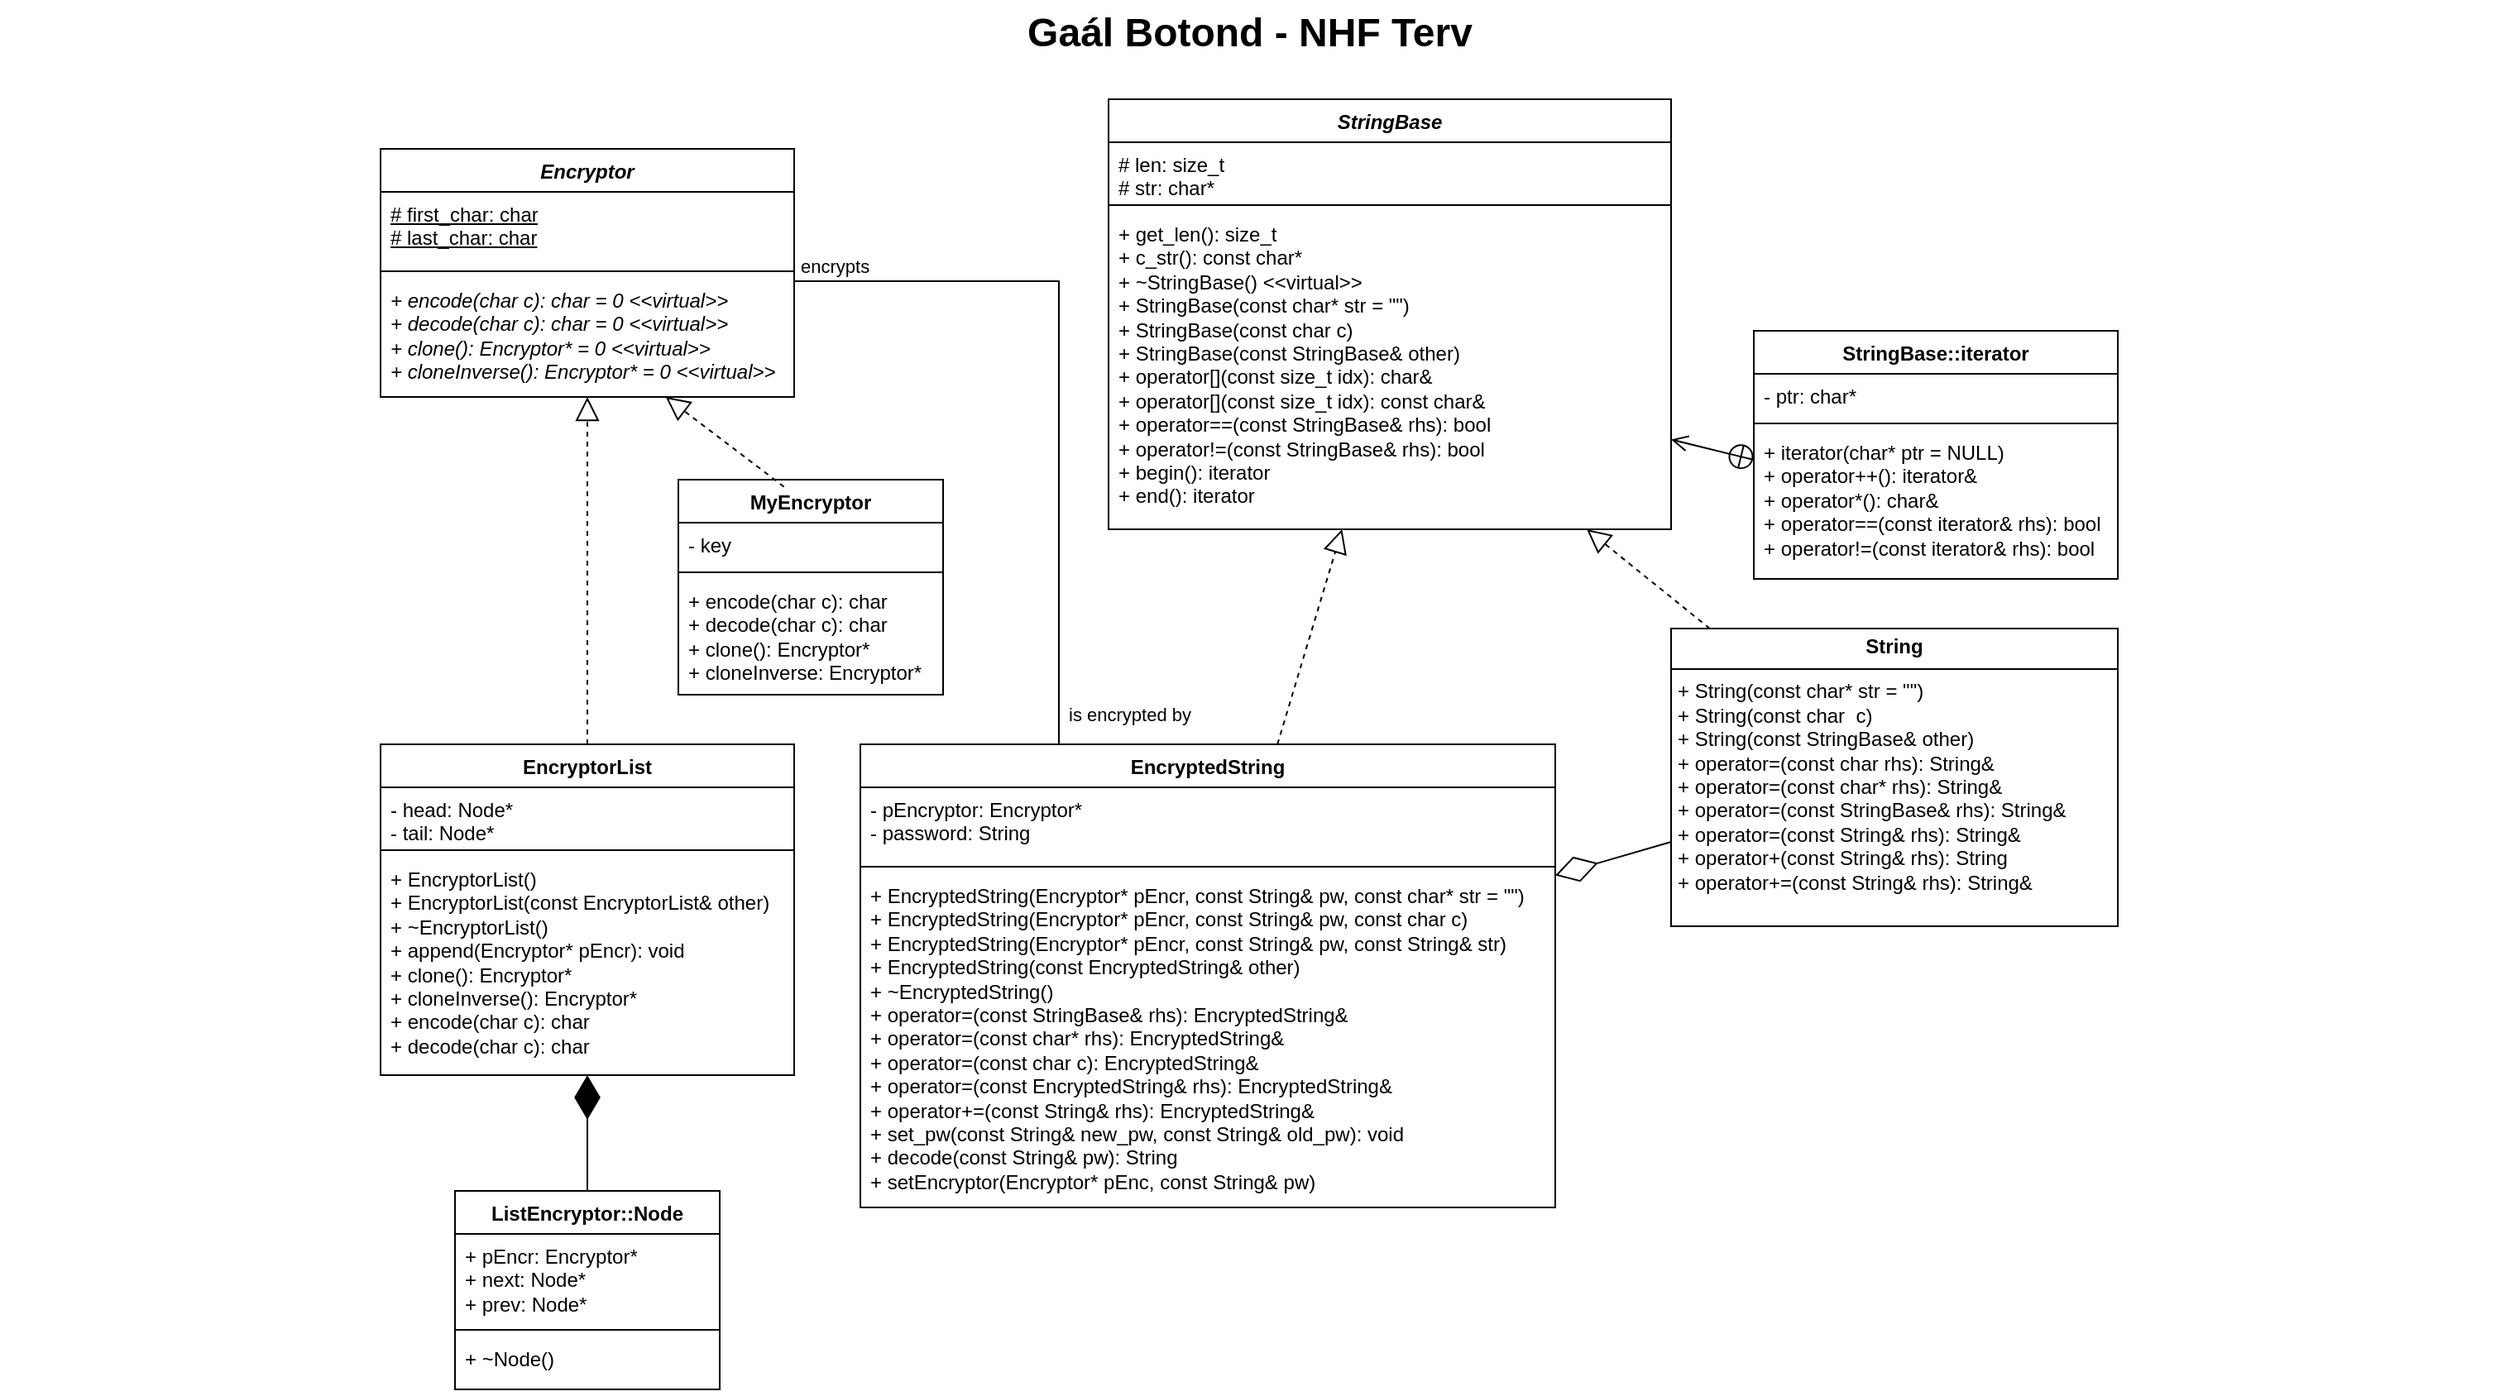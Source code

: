 <mxfile version="24.2.2" type="device">
  <diagram name="Page-1" id="929967ad-93f9-6ef4-fab6-5d389245f69c">
    <mxGraphModel dx="2049" dy="1103" grid="1" gridSize="10" guides="1" tooltips="1" connect="1" arrows="1" fold="1" page="1" pageScale="1.5" pageWidth="1169" pageHeight="826" background="none" math="0" shadow="0">
      <root>
        <mxCell id="0" style=";html=1;" />
        <mxCell id="1" style=";html=1;" parent="0" />
        <mxCell id="1672d66443f91eb5-23" value="Gaál Botond - NHF Terv" style="text;strokeColor=none;fillColor=none;html=1;fontSize=24;fontStyle=1;verticalAlign=middle;align=center;" parent="1" vertex="1">
          <mxGeometry x="122" y="130" width="1510" height="40" as="geometry" />
        </mxCell>
        <mxCell id="ww80NGI2TLnyyEXgtIBK-16" value="&lt;i&gt;StringBase&lt;/i&gt;" style="swimlane;fontStyle=1;align=center;verticalAlign=top;childLayout=stackLayout;horizontal=1;startSize=26;horizontalStack=0;resizeParent=1;resizeParentMax=0;resizeLast=0;collapsible=1;marginBottom=0;whiteSpace=wrap;html=1;" parent="1" vertex="1">
          <mxGeometry x="792" y="190" width="340" height="260" as="geometry">
            <mxRectangle x="540" y="720" width="100" height="30" as="alternateBounds" />
          </mxGeometry>
        </mxCell>
        <mxCell id="ww80NGI2TLnyyEXgtIBK-17" value="# len: size_t&lt;div&gt;# str: char*&lt;/div&gt;" style="text;strokeColor=none;fillColor=none;align=left;verticalAlign=top;spacingLeft=4;spacingRight=4;overflow=hidden;rotatable=0;points=[[0,0.5],[1,0.5]];portConstraint=eastwest;whiteSpace=wrap;html=1;" parent="ww80NGI2TLnyyEXgtIBK-16" vertex="1">
          <mxGeometry y="26" width="340" height="34" as="geometry" />
        </mxCell>
        <mxCell id="ww80NGI2TLnyyEXgtIBK-18" value="" style="line;strokeWidth=1;fillColor=none;align=left;verticalAlign=middle;spacingTop=-1;spacingLeft=3;spacingRight=3;rotatable=0;labelPosition=right;points=[];portConstraint=eastwest;strokeColor=inherit;" parent="ww80NGI2TLnyyEXgtIBK-16" vertex="1">
          <mxGeometry y="60" width="340" height="8" as="geometry" />
        </mxCell>
        <mxCell id="ww80NGI2TLnyyEXgtIBK-19" value="+ get_len(): size_t&amp;nbsp;&lt;div&gt;+ c_str(): const char*&amp;nbsp;&lt;/div&gt;&lt;div&gt;+ ~StringBase() &amp;lt;&amp;lt;virtual&amp;gt;&amp;gt;&lt;/div&gt;&lt;div&gt;+ StringBase(const char* str = &quot;&quot;)&lt;/div&gt;&lt;div&gt;+ StringBase(const char c)&lt;/div&gt;&lt;div&gt;+ StringBase(const StringBase&amp;amp; other)&lt;/div&gt;&lt;div&gt;+ operator[](const size_t idx): char&amp;amp;&lt;/div&gt;&lt;div&gt;+ operator[](const size_t idx): const char&amp;amp;&amp;nbsp;&lt;/div&gt;&lt;div&gt;&lt;span style=&quot;background-color: initial;&quot;&gt;+ operator==(const StringBase&amp;amp; rhs): bool&amp;nbsp;&lt;/span&gt;&lt;/div&gt;&lt;div&gt;&lt;div&gt;+ operator!=(const StringBase&amp;amp; rhs): bool&amp;nbsp;&lt;/div&gt;&lt;/div&gt;&lt;div&gt;+ begin(): iterator&lt;/div&gt;&lt;div&gt;&lt;span style=&quot;background-color: initial;&quot;&gt;+ end(): iterator&lt;/span&gt;&lt;/div&gt;&lt;div&gt;&lt;br&gt;&lt;/div&gt;" style="text;strokeColor=none;fillColor=none;align=left;verticalAlign=top;spacingLeft=4;spacingRight=4;overflow=hidden;rotatable=0;points=[[0,0.5],[1,0.5]];portConstraint=eastwest;whiteSpace=wrap;html=1;" parent="ww80NGI2TLnyyEXgtIBK-16" vertex="1">
          <mxGeometry y="68" width="340" height="192" as="geometry" />
        </mxCell>
        <mxCell id="ww80NGI2TLnyyEXgtIBK-21" value="StringBase::iterator" style="swimlane;fontStyle=1;align=center;verticalAlign=top;childLayout=stackLayout;horizontal=1;startSize=26;horizontalStack=0;resizeParent=1;resizeParentMax=0;resizeLast=0;collapsible=1;marginBottom=0;whiteSpace=wrap;html=1;" parent="1" vertex="1">
          <mxGeometry x="1182" y="330" width="220" height="150" as="geometry" />
        </mxCell>
        <mxCell id="ww80NGI2TLnyyEXgtIBK-22" value="- ptr: char*" style="text;strokeColor=none;fillColor=none;align=left;verticalAlign=top;spacingLeft=4;spacingRight=4;overflow=hidden;rotatable=0;points=[[0,0.5],[1,0.5]];portConstraint=eastwest;whiteSpace=wrap;html=1;" parent="ww80NGI2TLnyyEXgtIBK-21" vertex="1">
          <mxGeometry y="26" width="220" height="26" as="geometry" />
        </mxCell>
        <mxCell id="ww80NGI2TLnyyEXgtIBK-23" value="" style="line;strokeWidth=1;fillColor=none;align=left;verticalAlign=middle;spacingTop=-1;spacingLeft=3;spacingRight=3;rotatable=0;labelPosition=right;points=[];portConstraint=eastwest;strokeColor=inherit;" parent="ww80NGI2TLnyyEXgtIBK-21" vertex="1">
          <mxGeometry y="52" width="220" height="8" as="geometry" />
        </mxCell>
        <mxCell id="ww80NGI2TLnyyEXgtIBK-24" value="+ iterator(char* ptr = NULL)&lt;div&gt;+ operator++(): iterator&amp;amp;&lt;/div&gt;&lt;div&gt;&lt;span style=&quot;background-color: initial;&quot;&gt;+ operator*(): char&amp;amp;&amp;nbsp;&lt;/span&gt;&lt;/div&gt;&lt;div&gt;+ operator==(const iterator&amp;amp; rhs): bool&amp;nbsp;&lt;/div&gt;&lt;div&gt;+ operator!=(const iterator&amp;amp; rhs): bool&amp;nbsp;&lt;/div&gt;" style="text;strokeColor=none;fillColor=none;align=left;verticalAlign=top;spacingLeft=4;spacingRight=4;overflow=hidden;rotatable=0;points=[[0,0.5],[1,0.5]];portConstraint=eastwest;whiteSpace=wrap;html=1;" parent="ww80NGI2TLnyyEXgtIBK-21" vertex="1">
          <mxGeometry y="60" width="220" height="90" as="geometry" />
        </mxCell>
        <mxCell id="ww80NGI2TLnyyEXgtIBK-32" value="&lt;p style=&quot;margin:0px;margin-top:4px;text-align:center;&quot;&gt;&lt;b&gt;String&lt;/b&gt;&lt;/p&gt;&lt;hr size=&quot;1&quot; style=&quot;border-style:solid;&quot;&gt;&lt;p style=&quot;margin:0px;margin-left:4px;&quot;&gt;&lt;/p&gt;&lt;p style=&quot;margin:0px;margin-left:4px;&quot;&gt;+ String(const char* str = &quot;&quot;)&lt;/p&gt;&lt;p style=&quot;margin:0px;margin-left:4px;&quot;&gt;+ String(const char&amp;nbsp; c)&lt;/p&gt;&lt;p style=&quot;margin:0px;margin-left:4px;&quot;&gt;+ String(const StringBase&amp;amp; other)&lt;/p&gt;&lt;p style=&quot;margin:0px;margin-left:4px;&quot;&gt;&lt;span style=&quot;background-color: initial;&quot;&gt;+ operator=(const char rhs): String&amp;amp;&lt;/span&gt;&lt;br&gt;&lt;/p&gt;&lt;p style=&quot;margin:0px;margin-left:4px;&quot;&gt;+ operator=(const char* rhs): String&amp;amp;&lt;br&gt;&lt;/p&gt;&lt;p style=&quot;margin:0px;margin-left:4px;&quot;&gt;+ operator=(const StringBase&amp;amp; rhs): String&amp;amp;&lt;br&gt;&lt;/p&gt;&lt;p style=&quot;margin:0px;margin-left:4px;&quot;&gt;+ operator=(const String&amp;amp; rhs): String&amp;amp;&lt;/p&gt;&lt;p style=&quot;margin:0px;margin-left:4px;&quot;&gt;+ operator+(const String&amp;amp; rhs): String&amp;nbsp;&lt;/p&gt;&lt;p style=&quot;margin:0px;margin-left:4px;&quot;&gt;+ operator+=(const String&amp;amp; rhs): String&amp;amp;&lt;/p&gt;" style="verticalAlign=top;align=left;overflow=fill;html=1;whiteSpace=wrap;" parent="1" vertex="1">
          <mxGeometry x="1132" y="510" width="270" height="180" as="geometry" />
        </mxCell>
        <mxCell id="ww80NGI2TLnyyEXgtIBK-33" value="" style="endArrow=block;dashed=1;endFill=0;endSize=12;html=1;rounded=0;" parent="1" source="ww80NGI2TLnyyEXgtIBK-32" target="ww80NGI2TLnyyEXgtIBK-19" edge="1">
          <mxGeometry width="160" relative="1" as="geometry">
            <mxPoint x="792" y="940" as="sourcePoint" />
            <mxPoint x="952" y="940" as="targetPoint" />
          </mxGeometry>
        </mxCell>
        <mxCell id="ww80NGI2TLnyyEXgtIBK-25" value="" style="endArrow=open;startArrow=circlePlus;endFill=0;startFill=0;endSize=8;html=1;rounded=0;" parent="1" source="ww80NGI2TLnyyEXgtIBK-24" target="ww80NGI2TLnyyEXgtIBK-19" edge="1">
          <mxGeometry width="160" relative="1" as="geometry">
            <mxPoint x="1252" y="572" as="sourcePoint" />
            <mxPoint x="1172" y="670" as="targetPoint" />
          </mxGeometry>
        </mxCell>
        <mxCell id="ww80NGI2TLnyyEXgtIBK-35" value="EncryptedString" style="swimlane;fontStyle=1;align=center;verticalAlign=top;childLayout=stackLayout;horizontal=1;startSize=26;horizontalStack=0;resizeParent=1;resizeParentMax=0;resizeLast=0;collapsible=1;marginBottom=0;whiteSpace=wrap;html=1;" parent="1" vertex="1">
          <mxGeometry x="642" y="580" width="420" height="280" as="geometry" />
        </mxCell>
        <mxCell id="ww80NGI2TLnyyEXgtIBK-36" value="- pEncryptor: Encryptor*&lt;div&gt;- password: String&lt;/div&gt;" style="text;strokeColor=none;fillColor=none;align=left;verticalAlign=top;spacingLeft=4;spacingRight=4;overflow=hidden;rotatable=0;points=[[0,0.5],[1,0.5]];portConstraint=eastwest;whiteSpace=wrap;html=1;" parent="ww80NGI2TLnyyEXgtIBK-35" vertex="1">
          <mxGeometry y="26" width="420" height="44" as="geometry" />
        </mxCell>
        <mxCell id="ww80NGI2TLnyyEXgtIBK-37" value="" style="line;strokeWidth=1;fillColor=none;align=left;verticalAlign=middle;spacingTop=-1;spacingLeft=3;spacingRight=3;rotatable=0;labelPosition=right;points=[];portConstraint=eastwest;strokeColor=inherit;" parent="ww80NGI2TLnyyEXgtIBK-35" vertex="1">
          <mxGeometry y="70" width="420" height="8" as="geometry" />
        </mxCell>
        <mxCell id="ww80NGI2TLnyyEXgtIBK-38" value="&lt;div&gt;&lt;span style=&quot;background-color: initial;&quot;&gt;+ EncryptedString(Encryptor* pEncr, const String&amp;amp; pw, const char* str = &quot;&quot;)&lt;/span&gt;&lt;br&gt;&lt;/div&gt;&lt;div&gt;+ EncryptedString(Encryptor* pEncr, const String&amp;amp; pw, const char c)&lt;br&gt;&lt;/div&gt;&lt;div&gt;+ EncryptedString(Encryptor* pEncr, const String&amp;amp; pw, const String&amp;amp; str)&lt;br&gt;&lt;/div&gt;&lt;div&gt;+ EncryptedString(const EncryptedString&amp;amp; other)&lt;/div&gt;&lt;div&gt;+ ~EncryptedString()&lt;/div&gt;&lt;div&gt;+ operator=(const StringBase&amp;amp; rhs): EncryptedString&amp;amp;&lt;/div&gt;&lt;div&gt;+ operator=(const char* rhs): EncryptedString&amp;amp;&lt;/div&gt;&lt;div&gt;+ operator=(const char c): EncryptedString&amp;amp;&lt;/div&gt;&lt;div&gt;+ operator=(const EncryptedString&amp;amp; rhs): EncryptedString&amp;amp;&lt;/div&gt;&lt;div&gt;+ operator+=(const String&amp;amp; rhs): EncryptedString&amp;amp;&lt;/div&gt;&lt;div&gt;+ set_pw(const String&amp;amp; new_pw, const String&amp;amp; old_pw): void&lt;/div&gt;&lt;div&gt;+ decode(const String&amp;amp; pw): String&amp;nbsp;&lt;/div&gt;&lt;div&gt;&lt;span style=&quot;background-color: initial;&quot;&gt;+ setEncryptor(Encryptor* pEnc, const String&amp;amp; pw)&lt;/span&gt;&lt;/div&gt;&lt;div&gt;&lt;br&gt;&lt;/div&gt;&lt;div&gt;&lt;br&gt;&lt;/div&gt;" style="text;strokeColor=none;fillColor=none;align=left;verticalAlign=top;spacingLeft=4;spacingRight=4;overflow=hidden;rotatable=0;points=[[0,0.5],[1,0.5]];portConstraint=eastwest;whiteSpace=wrap;html=1;" parent="ww80NGI2TLnyyEXgtIBK-35" vertex="1">
          <mxGeometry y="78" width="420" height="202" as="geometry" />
        </mxCell>
        <mxCell id="ww80NGI2TLnyyEXgtIBK-39" value="" style="endArrow=block;dashed=1;endFill=0;endSize=12;html=1;rounded=0;" parent="1" source="ww80NGI2TLnyyEXgtIBK-35" target="ww80NGI2TLnyyEXgtIBK-19" edge="1">
          <mxGeometry width="160" relative="1" as="geometry">
            <mxPoint x="872" y="920" as="sourcePoint" />
            <mxPoint x="1032" y="920" as="targetPoint" />
          </mxGeometry>
        </mxCell>
        <mxCell id="ww80NGI2TLnyyEXgtIBK-40" value="&lt;i&gt;Encryptor&lt;/i&gt;" style="swimlane;fontStyle=1;align=center;verticalAlign=top;childLayout=stackLayout;horizontal=1;startSize=26;horizontalStack=0;resizeParent=1;resizeParentMax=0;resizeLast=0;collapsible=1;marginBottom=0;whiteSpace=wrap;html=1;" parent="1" vertex="1">
          <mxGeometry x="352" y="220" width="250" height="150" as="geometry" />
        </mxCell>
        <mxCell id="ww80NGI2TLnyyEXgtIBK-41" value="&lt;u&gt;# first_char: char&lt;/u&gt;&lt;div&gt;&lt;u&gt;# last_char: char&lt;/u&gt;&lt;/div&gt;" style="text;strokeColor=none;fillColor=none;align=left;verticalAlign=top;spacingLeft=4;spacingRight=4;overflow=hidden;rotatable=0;points=[[0,0.5],[1,0.5]];portConstraint=eastwest;whiteSpace=wrap;html=1;" parent="ww80NGI2TLnyyEXgtIBK-40" vertex="1">
          <mxGeometry y="26" width="250" height="44" as="geometry" />
        </mxCell>
        <mxCell id="ww80NGI2TLnyyEXgtIBK-42" value="" style="line;strokeWidth=1;fillColor=none;align=left;verticalAlign=middle;spacingTop=-1;spacingLeft=3;spacingRight=3;rotatable=0;labelPosition=right;points=[];portConstraint=eastwest;strokeColor=inherit;" parent="ww80NGI2TLnyyEXgtIBK-40" vertex="1">
          <mxGeometry y="70" width="250" height="8" as="geometry" />
        </mxCell>
        <mxCell id="ww80NGI2TLnyyEXgtIBK-43" value="&lt;i&gt;+ encode(char c): char = 0 &amp;lt;&amp;lt;virtual&amp;gt;&amp;gt;&lt;/i&gt;&lt;div&gt;&lt;i&gt;+ decode(char c): char = 0 &amp;lt;&amp;lt;virtual&amp;gt;&amp;gt;&lt;br&gt;&lt;/i&gt;&lt;/div&gt;&lt;div&gt;&lt;i&gt;+ clone(): Encryptor* = 0 &amp;lt;&amp;lt;virtual&amp;gt;&amp;gt;&lt;/i&gt;&lt;/div&gt;&lt;div&gt;&lt;i&gt;+ cloneInverse(): Encryptor* = 0 &amp;lt;&amp;lt;virtual&amp;gt;&amp;gt;&lt;/i&gt;&lt;/div&gt;" style="text;strokeColor=none;fillColor=none;align=left;verticalAlign=top;spacingLeft=4;spacingRight=4;overflow=hidden;rotatable=0;points=[[0,0.5],[1,0.5]];portConstraint=eastwest;whiteSpace=wrap;html=1;" parent="ww80NGI2TLnyyEXgtIBK-40" vertex="1">
          <mxGeometry y="78" width="250" height="72" as="geometry" />
        </mxCell>
        <mxCell id="ww80NGI2TLnyyEXgtIBK-48" value="MyEncryptor" style="swimlane;fontStyle=1;align=center;verticalAlign=top;childLayout=stackLayout;horizontal=1;startSize=26;horizontalStack=0;resizeParent=1;resizeParentMax=0;resizeLast=0;collapsible=1;marginBottom=0;whiteSpace=wrap;html=1;" parent="1" vertex="1">
          <mxGeometry x="532" y="420" width="160" height="130" as="geometry" />
        </mxCell>
        <mxCell id="ww80NGI2TLnyyEXgtIBK-49" value="- key" style="text;strokeColor=none;fillColor=none;align=left;verticalAlign=top;spacingLeft=4;spacingRight=4;overflow=hidden;rotatable=0;points=[[0,0.5],[1,0.5]];portConstraint=eastwest;whiteSpace=wrap;html=1;" parent="ww80NGI2TLnyyEXgtIBK-48" vertex="1">
          <mxGeometry y="26" width="160" height="26" as="geometry" />
        </mxCell>
        <mxCell id="ww80NGI2TLnyyEXgtIBK-50" value="" style="line;strokeWidth=1;fillColor=none;align=left;verticalAlign=middle;spacingTop=-1;spacingLeft=3;spacingRight=3;rotatable=0;labelPosition=right;points=[];portConstraint=eastwest;strokeColor=inherit;" parent="ww80NGI2TLnyyEXgtIBK-48" vertex="1">
          <mxGeometry y="52" width="160" height="8" as="geometry" />
        </mxCell>
        <mxCell id="ww80NGI2TLnyyEXgtIBK-51" value="&lt;div&gt;&lt;span style=&quot;background-color: initial;&quot;&gt;+ encode(char c): char&lt;/span&gt;&lt;br&gt;&lt;/div&gt;&lt;div&gt;+ decode(char c): char&amp;nbsp;&lt;/div&gt;&lt;div&gt;+ clone(): Encryptor*&lt;/div&gt;&lt;div&gt;+ cloneInverse: Encryptor*&amp;nbsp;&lt;/div&gt;" style="text;strokeColor=none;fillColor=none;align=left;verticalAlign=top;spacingLeft=4;spacingRight=4;overflow=hidden;rotatable=0;points=[[0,0.5],[1,0.5]];portConstraint=eastwest;whiteSpace=wrap;html=1;" parent="ww80NGI2TLnyyEXgtIBK-48" vertex="1">
          <mxGeometry y="60" width="160" height="70" as="geometry" />
        </mxCell>
        <mxCell id="ww80NGI2TLnyyEXgtIBK-52" value="" style="endArrow=block;dashed=1;endFill=0;endSize=12;html=1;rounded=0;exitX=0.399;exitY=0.033;exitDx=0;exitDy=0;exitPerimeter=0;" parent="1" source="ww80NGI2TLnyyEXgtIBK-48" target="ww80NGI2TLnyyEXgtIBK-43" edge="1">
          <mxGeometry width="160" relative="1" as="geometry">
            <mxPoint x="132" y="658.6" as="sourcePoint" />
            <mxPoint x="292" y="658.6" as="targetPoint" />
          </mxGeometry>
        </mxCell>
        <mxCell id="ww80NGI2TLnyyEXgtIBK-58" value="EncryptorList" style="swimlane;fontStyle=1;align=center;verticalAlign=top;childLayout=stackLayout;horizontal=1;startSize=26;horizontalStack=0;resizeParent=1;resizeParentMax=0;resizeLast=0;collapsible=1;marginBottom=0;whiteSpace=wrap;html=1;" parent="1" vertex="1">
          <mxGeometry x="352" y="580" width="250" height="200" as="geometry" />
        </mxCell>
        <mxCell id="ww80NGI2TLnyyEXgtIBK-59" value="- head: Node*&lt;div&gt;- tail: Node*&lt;/div&gt;" style="text;strokeColor=none;fillColor=none;align=left;verticalAlign=top;spacingLeft=4;spacingRight=4;overflow=hidden;rotatable=0;points=[[0,0.5],[1,0.5]];portConstraint=eastwest;whiteSpace=wrap;html=1;" parent="ww80NGI2TLnyyEXgtIBK-58" vertex="1">
          <mxGeometry y="26" width="250" height="34" as="geometry" />
        </mxCell>
        <mxCell id="ww80NGI2TLnyyEXgtIBK-60" value="" style="line;strokeWidth=1;fillColor=none;align=left;verticalAlign=middle;spacingTop=-1;spacingLeft=3;spacingRight=3;rotatable=0;labelPosition=right;points=[];portConstraint=eastwest;strokeColor=inherit;" parent="ww80NGI2TLnyyEXgtIBK-58" vertex="1">
          <mxGeometry y="60" width="250" height="8" as="geometry" />
        </mxCell>
        <mxCell id="ww80NGI2TLnyyEXgtIBK-61" value="+ EncryptorList()&lt;div&gt;+ EncryptorList(const EncryptorList&amp;amp; other)&lt;/div&gt;&lt;div&gt;+ ~EncryptorList()&lt;/div&gt;&lt;div&gt;&lt;span style=&quot;background-color: initial;&quot;&gt;+ append(Encryptor* pEncr): void&lt;/span&gt;&lt;br&gt;&lt;/div&gt;&lt;div&gt;+ clone(): Encryptor*&amp;nbsp;&lt;/div&gt;&lt;div&gt;+ cloneInverse(): Encryptor*&amp;nbsp;&lt;/div&gt;&lt;div&gt;+ encode(char c): char&lt;/div&gt;&lt;div&gt;+ decode(char c): char&amp;nbsp;&lt;/div&gt;&lt;div&gt;&lt;br&gt;&lt;/div&gt;" style="text;strokeColor=none;fillColor=none;align=left;verticalAlign=top;spacingLeft=4;spacingRight=4;overflow=hidden;rotatable=0;points=[[0,0.5],[1,0.5]];portConstraint=eastwest;whiteSpace=wrap;html=1;" parent="ww80NGI2TLnyyEXgtIBK-58" vertex="1">
          <mxGeometry y="68" width="250" height="132" as="geometry" />
        </mxCell>
        <mxCell id="ww80NGI2TLnyyEXgtIBK-62" value="" style="endArrow=block;dashed=1;endFill=0;endSize=12;html=1;rounded=0;" parent="1" source="ww80NGI2TLnyyEXgtIBK-58" target="ww80NGI2TLnyyEXgtIBK-40" edge="1">
          <mxGeometry width="160" relative="1" as="geometry">
            <mxPoint x="152" y="680" as="sourcePoint" />
            <mxPoint x="312" y="680" as="targetPoint" />
          </mxGeometry>
        </mxCell>
        <mxCell id="ww80NGI2TLnyyEXgtIBK-66" value="" style="endArrow=none;html=1;edgeStyle=orthogonalEdgeStyle;rounded=0;" parent="1" source="ww80NGI2TLnyyEXgtIBK-40" target="ww80NGI2TLnyyEXgtIBK-35" edge="1">
          <mxGeometry relative="1" as="geometry">
            <mxPoint x="432" y="880" as="sourcePoint" />
            <mxPoint x="592" y="880" as="targetPoint" />
            <Array as="points">
              <mxPoint x="762" y="300" />
            </Array>
          </mxGeometry>
        </mxCell>
        <mxCell id="ww80NGI2TLnyyEXgtIBK-67" value="encrypts" style="edgeLabel;resizable=0;html=1;align=left;verticalAlign=bottom;" parent="ww80NGI2TLnyyEXgtIBK-66" connectable="0" vertex="1">
          <mxGeometry x="-1" relative="1" as="geometry">
            <mxPoint x="2" y="-1" as="offset" />
          </mxGeometry>
        </mxCell>
        <mxCell id="ww80NGI2TLnyyEXgtIBK-68" value="is encrypted by" style="edgeLabel;resizable=0;html=1;align=right;verticalAlign=bottom;" parent="ww80NGI2TLnyyEXgtIBK-66" connectable="0" vertex="1">
          <mxGeometry x="1" relative="1" as="geometry">
            <mxPoint x="80" y="-10" as="offset" />
          </mxGeometry>
        </mxCell>
        <mxCell id="ww80NGI2TLnyyEXgtIBK-73" value="ListEncryptor::Node" style="swimlane;fontStyle=1;align=center;verticalAlign=top;childLayout=stackLayout;horizontal=1;startSize=26;horizontalStack=0;resizeParent=1;resizeParentMax=0;resizeLast=0;collapsible=1;marginBottom=0;whiteSpace=wrap;html=1;" parent="1" vertex="1">
          <mxGeometry x="397" y="850" width="160" height="120" as="geometry" />
        </mxCell>
        <mxCell id="ww80NGI2TLnyyEXgtIBK-74" value="+ pEncr: Encryptor*&lt;div&gt;+ next: Node*&lt;/div&gt;&lt;div&gt;+ prev: Node*&lt;/div&gt;&lt;div&gt;&lt;br&gt;&lt;/div&gt;" style="text;strokeColor=none;fillColor=none;align=left;verticalAlign=top;spacingLeft=4;spacingRight=4;overflow=hidden;rotatable=0;points=[[0,0.5],[1,0.5]];portConstraint=eastwest;whiteSpace=wrap;html=1;" parent="ww80NGI2TLnyyEXgtIBK-73" vertex="1">
          <mxGeometry y="26" width="160" height="54" as="geometry" />
        </mxCell>
        <mxCell id="ww80NGI2TLnyyEXgtIBK-75" value="" style="line;strokeWidth=1;fillColor=none;align=left;verticalAlign=middle;spacingTop=-1;spacingLeft=3;spacingRight=3;rotatable=0;labelPosition=right;points=[];portConstraint=eastwest;strokeColor=inherit;" parent="ww80NGI2TLnyyEXgtIBK-73" vertex="1">
          <mxGeometry y="80" width="160" height="8" as="geometry" />
        </mxCell>
        <mxCell id="ww80NGI2TLnyyEXgtIBK-76" value="&lt;div&gt;+ ~Node()&lt;/div&gt;" style="text;strokeColor=none;fillColor=none;align=left;verticalAlign=top;spacingLeft=4;spacingRight=4;overflow=hidden;rotatable=0;points=[[0,0.5],[1,0.5]];portConstraint=eastwest;whiteSpace=wrap;html=1;" parent="ww80NGI2TLnyyEXgtIBK-73" vertex="1">
          <mxGeometry y="88" width="160" height="32" as="geometry" />
        </mxCell>
        <mxCell id="yxS8Rb1M3pRRdxjplUIk-1" value="" style="endArrow=diamondThin;endFill=1;endSize=24;html=1;rounded=0;" edge="1" parent="1" source="ww80NGI2TLnyyEXgtIBK-73" target="ww80NGI2TLnyyEXgtIBK-58">
          <mxGeometry width="160" relative="1" as="geometry">
            <mxPoint x="92" y="900" as="sourcePoint" />
            <mxPoint x="252" y="900" as="targetPoint" />
          </mxGeometry>
        </mxCell>
        <mxCell id="yxS8Rb1M3pRRdxjplUIk-2" value="" style="endArrow=diamondThin;endFill=0;endSize=24;html=1;rounded=0;" edge="1" parent="1" source="ww80NGI2TLnyyEXgtIBK-32" target="ww80NGI2TLnyyEXgtIBK-35">
          <mxGeometry width="160" relative="1" as="geometry">
            <mxPoint x="1142" y="840" as="sourcePoint" />
            <mxPoint x="1302" y="840" as="targetPoint" />
          </mxGeometry>
        </mxCell>
      </root>
    </mxGraphModel>
  </diagram>
</mxfile>
